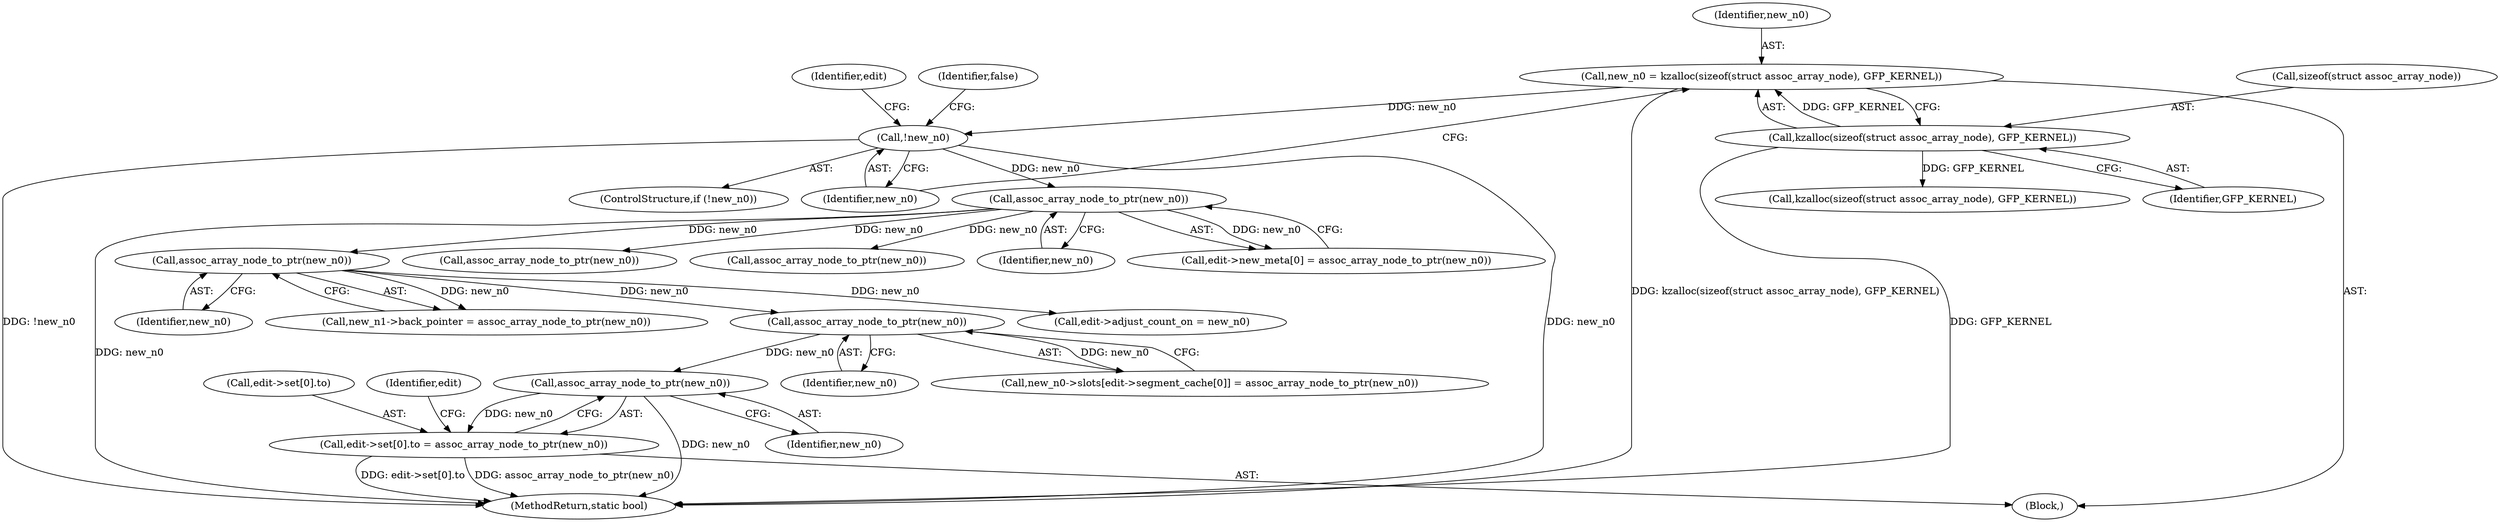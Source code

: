 digraph "0_linux_ea6789980fdaa610d7eb63602c746bf6ec70cd2b@pointer" {
"1000985" [label="(Call,assoc_array_node_to_ptr(new_n0))"];
"1000942" [label="(Call,assoc_array_node_to_ptr(new_n0))"];
"1000889" [label="(Call,assoc_array_node_to_ptr(new_n0))"];
"1000280" [label="(Call,assoc_array_node_to_ptr(new_n0))"];
"1000270" [label="(Call,!new_n0)"];
"1000263" [label="(Call,new_n0 = kzalloc(sizeof(struct assoc_array_node), GFP_KERNEL))"];
"1000265" [label="(Call,kzalloc(sizeof(struct assoc_array_node), GFP_KERNEL))"];
"1000977" [label="(Call,edit->set[0].to = assoc_array_node_to_ptr(new_n0))"];
"1000268" [label="(Identifier,GFP_KERNEL)"];
"1000270" [label="(Call,!new_n0)"];
"1000277" [label="(Identifier,edit)"];
"1001109" [label="(Call,assoc_array_node_to_ptr(new_n0))"];
"1000265" [label="(Call,kzalloc(sizeof(struct assoc_array_node), GFP_KERNEL))"];
"1000943" [label="(Identifier,new_n0)"];
"1000284" [label="(Call,kzalloc(sizeof(struct assoc_array_node), GFP_KERNEL))"];
"1000122" [label="(Block,)"];
"1000907" [label="(Call,edit->adjust_count_on = new_n0)"];
"1000269" [label="(ControlStructure,if (!new_n0))"];
"1000271" [label="(Identifier,new_n0)"];
"1000425" [label="(Call,assoc_array_node_to_ptr(new_n0))"];
"1000273" [label="(Identifier,false)"];
"1000990" [label="(Identifier,edit)"];
"1000890" [label="(Identifier,new_n0)"];
"1000281" [label="(Identifier,new_n0)"];
"1000985" [label="(Call,assoc_array_node_to_ptr(new_n0))"];
"1000932" [label="(Call,new_n0->slots[edit->segment_cache[0]] = assoc_array_node_to_ptr(new_n0))"];
"1000885" [label="(Call,new_n1->back_pointer = assoc_array_node_to_ptr(new_n0))"];
"1000263" [label="(Call,new_n0 = kzalloc(sizeof(struct assoc_array_node), GFP_KERNEL))"];
"1000274" [label="(Call,edit->new_meta[0] = assoc_array_node_to_ptr(new_n0))"];
"1001251" [label="(MethodReturn,static bool)"];
"1000977" [label="(Call,edit->set[0].to = assoc_array_node_to_ptr(new_n0))"];
"1000264" [label="(Identifier,new_n0)"];
"1000280" [label="(Call,assoc_array_node_to_ptr(new_n0))"];
"1000978" [label="(Call,edit->set[0].to)"];
"1000889" [label="(Call,assoc_array_node_to_ptr(new_n0))"];
"1000942" [label="(Call,assoc_array_node_to_ptr(new_n0))"];
"1000986" [label="(Identifier,new_n0)"];
"1000266" [label="(Call,sizeof(struct assoc_array_node))"];
"1000985" -> "1000977"  [label="AST: "];
"1000985" -> "1000986"  [label="CFG: "];
"1000986" -> "1000985"  [label="AST: "];
"1000977" -> "1000985"  [label="CFG: "];
"1000985" -> "1001251"  [label="DDG: new_n0"];
"1000985" -> "1000977"  [label="DDG: new_n0"];
"1000942" -> "1000985"  [label="DDG: new_n0"];
"1000942" -> "1000932"  [label="AST: "];
"1000942" -> "1000943"  [label="CFG: "];
"1000943" -> "1000942"  [label="AST: "];
"1000932" -> "1000942"  [label="CFG: "];
"1000942" -> "1000932"  [label="DDG: new_n0"];
"1000889" -> "1000942"  [label="DDG: new_n0"];
"1000889" -> "1000885"  [label="AST: "];
"1000889" -> "1000890"  [label="CFG: "];
"1000890" -> "1000889"  [label="AST: "];
"1000885" -> "1000889"  [label="CFG: "];
"1000889" -> "1000885"  [label="DDG: new_n0"];
"1000280" -> "1000889"  [label="DDG: new_n0"];
"1000889" -> "1000907"  [label="DDG: new_n0"];
"1000280" -> "1000274"  [label="AST: "];
"1000280" -> "1000281"  [label="CFG: "];
"1000281" -> "1000280"  [label="AST: "];
"1000274" -> "1000280"  [label="CFG: "];
"1000280" -> "1001251"  [label="DDG: new_n0"];
"1000280" -> "1000274"  [label="DDG: new_n0"];
"1000270" -> "1000280"  [label="DDG: new_n0"];
"1000280" -> "1000425"  [label="DDG: new_n0"];
"1000280" -> "1001109"  [label="DDG: new_n0"];
"1000270" -> "1000269"  [label="AST: "];
"1000270" -> "1000271"  [label="CFG: "];
"1000271" -> "1000270"  [label="AST: "];
"1000273" -> "1000270"  [label="CFG: "];
"1000277" -> "1000270"  [label="CFG: "];
"1000270" -> "1001251"  [label="DDG: !new_n0"];
"1000270" -> "1001251"  [label="DDG: new_n0"];
"1000263" -> "1000270"  [label="DDG: new_n0"];
"1000263" -> "1000122"  [label="AST: "];
"1000263" -> "1000265"  [label="CFG: "];
"1000264" -> "1000263"  [label="AST: "];
"1000265" -> "1000263"  [label="AST: "];
"1000271" -> "1000263"  [label="CFG: "];
"1000263" -> "1001251"  [label="DDG: kzalloc(sizeof(struct assoc_array_node), GFP_KERNEL)"];
"1000265" -> "1000263"  [label="DDG: GFP_KERNEL"];
"1000265" -> "1000268"  [label="CFG: "];
"1000266" -> "1000265"  [label="AST: "];
"1000268" -> "1000265"  [label="AST: "];
"1000265" -> "1001251"  [label="DDG: GFP_KERNEL"];
"1000265" -> "1000284"  [label="DDG: GFP_KERNEL"];
"1000977" -> "1000122"  [label="AST: "];
"1000978" -> "1000977"  [label="AST: "];
"1000990" -> "1000977"  [label="CFG: "];
"1000977" -> "1001251"  [label="DDG: assoc_array_node_to_ptr(new_n0)"];
"1000977" -> "1001251"  [label="DDG: edit->set[0].to"];
}
